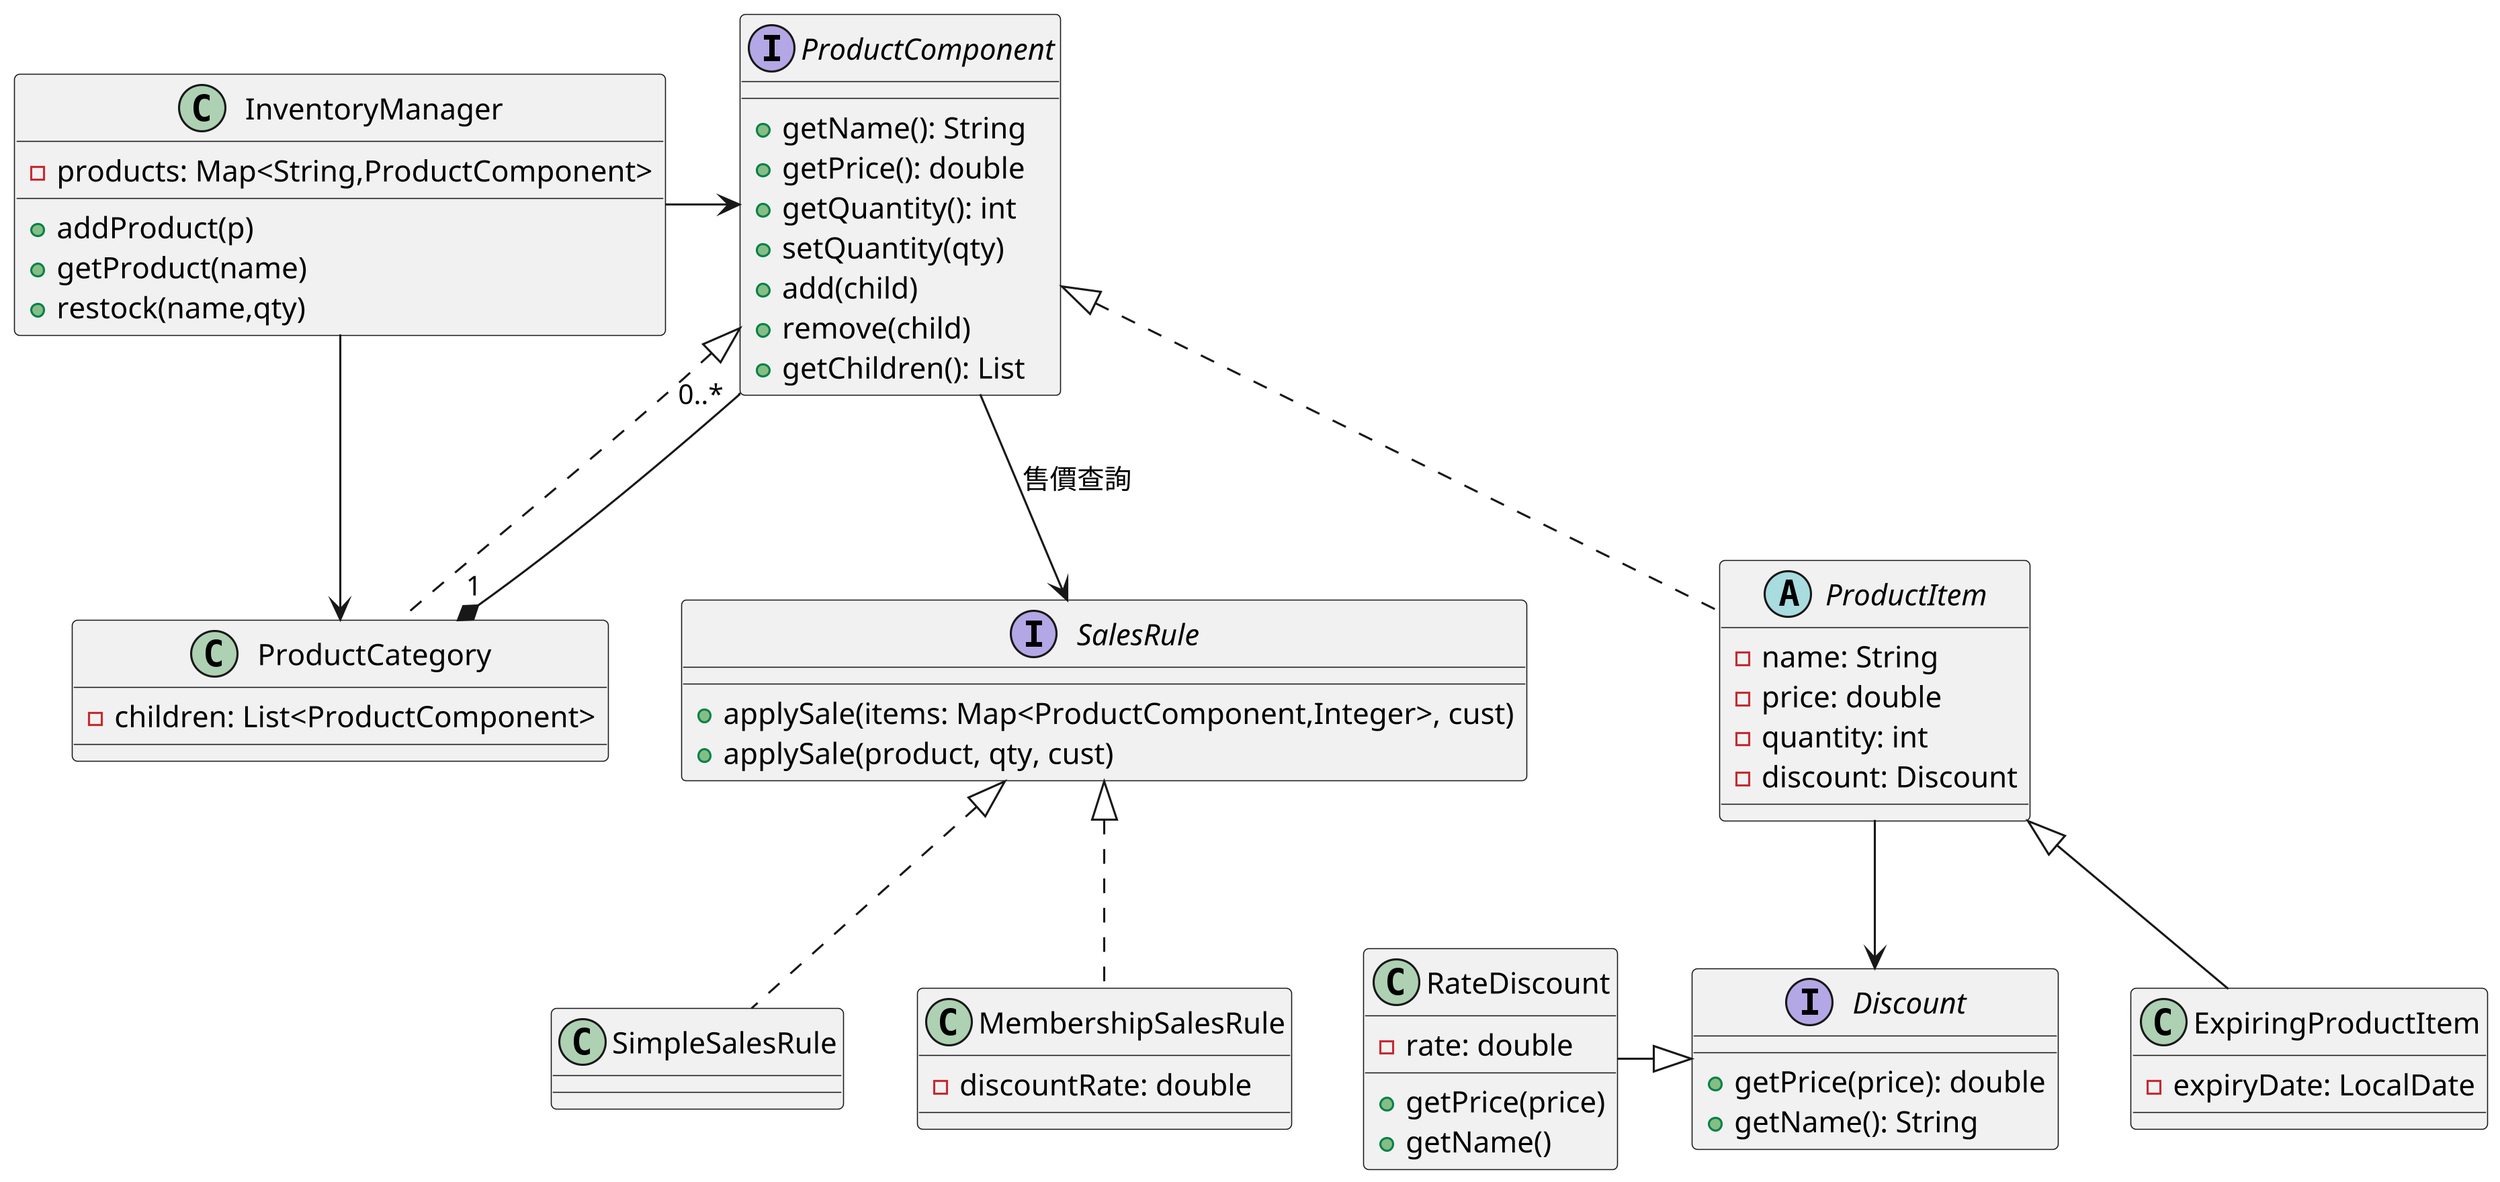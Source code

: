 @startuml CoreFramework
skinparam dpi 300
interface Discount {
  +getPrice(price): double
  +getName(): String
}
class RateDiscount{
  -rate: double
  +getPrice(price)
  +getName()
}
RateDiscount -|> Discount

interface ProductComponent {
  +getName(): String
  +getPrice(): double
  +getQuantity(): int
  +setQuantity(qty)
  +add(child)
  +remove(child)
  +getChildren(): List
}

abstract class ProductItem implements ProductComponent {
  -name: String
  -price: double
  -quantity: int
  -discount: Discount
}

class ExpiringProductItem extends ProductItem {
  -expiryDate: LocalDate
}

class ProductCategory implements ProductComponent {
  -children: List<ProductComponent>
}

ProductCategory "1" *-- "0..*" ProductComponent
ProductItem --> Discount

class InventoryManager {
  -products: Map<String,ProductComponent>
  +addProduct(p)
  +getProduct(name)
  +restock(name,qty)
}
InventoryManager --> ProductCategory
InventoryManager -> ProductComponent

interface SalesRule {
  +applySale(items: Map<ProductComponent,Integer>, cust)
  +applySale(product, qty, cust)
}
class SimpleSalesRule
class MembershipSalesRule {
  -discountRate: double
}
SalesRule <|.. SimpleSalesRule
SalesRule <|.. MembershipSalesRule

ProductComponent --> SalesRule : 售價查詢

@enduml

@startuml GUIFactory
skinparam dpi 300
class StoreGUI {
  -store: Store
  -factory: StorePanelFactory
  -menuBar: JMenuBar
}

interface StorePanelFactory {
  +createSalesPanel(store,members): JPanel
  +createReceivingPanel(store): JPanel
  +createManagementPanel(store,members): JPanel
}

class DefaultStorePanelFactory
class RestaurantPanelFactory

StorePanelFactory <|.. DefaultStorePanelFactory
StorePanelFactory <|.. RestaurantPanelFactory
StoreGUI o-- StorePanelFactory
StoreGUI --> "1" Store

@enduml


@startuml RestaurantState
skinparam dpi 300
class TableContext {
  -state: TableState
  -member: Customer
  +reserve()
  +seat(mem)
  +cancel()
  +order(map)
  +checkout(): double
}

interface TableState {
  +name(): String
  +reserve(ctx)
  +seat(ctx)
  +cancel(ctx)
  +order(ctx,map)
  +checkout(ctx): double
}

class EmptyState
class ReservedState
class OccupiedState

TableState <|.. EmptyState
TableState <|.. ReservedState
TableState <|.. OccupiedState
TableContext *-- TableState : current
TableContext --> RestaurantStore

' ===== 套餐計價 =====
interface SalesRule
class RestaurantSalesRule extends SalesRule {
  -store: RestaurantStore
  +applySale(items,member)
}
abstract Store {
    #salesRule: SalesRule
}
abstract NormalSalesGUIStore extends Store
class RestaurantStore extends NormalSalesGUIStore {
  -productCategoryMap: Map

  +settleOrder(order,member,checkout)
  +getCategoryOf(name)
}
Store --> SalesRule
RestaurantSalesRule ..> RestaurantStore

@enduml


@startuml ConcreteStores
skinparam dpi 300

abstract class Store {
  -productCategories: List
  -productRegistry: InventoryManager
  +sell(name,qty,customer)
  +stockShelf(name,qty)
  #initStore()
}

Store -> InventoryManager

abstract class NormalSalesGUIStore extends Store
class StationeryStore
class VegetableStore
class RestaurantStore

NormalSalesGUIStore <|-- StationeryStore
NormalSalesGUIStore <|-- VegetableStore
NormalSalesGUIStore <|-- RestaurantStore

StationeryStore ..> MembershipSalesRule
VegetableStore ..> SimpleSalesRule
RestaurantStore ..> RestaurantSalesRule

@enduml
